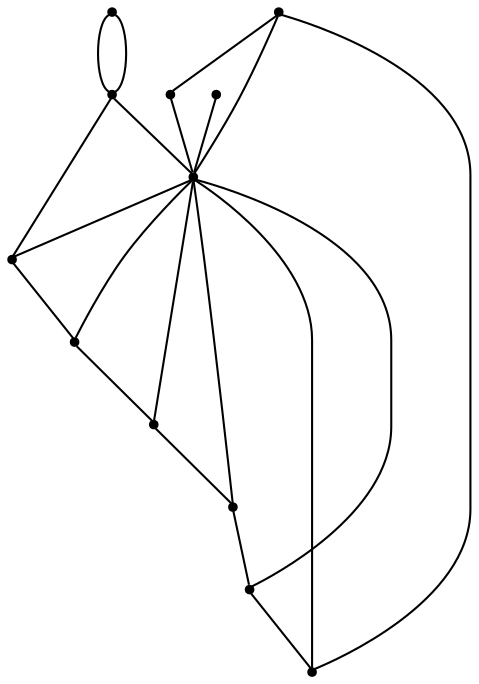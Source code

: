 graph {
  node [shape=point,comment="{\"directed\":false,\"doi\":\"10.1007/978-3-031-22203-0_11\",\"figure\":\"5 (1)\"}"]

  v0 [pos="1527.1839513252366,383.5033985466255"]
  v1 [pos="1457.5707854041277,331.2915886729312"]
  v2 [pos="1492.3752381526892,505.3253592064013"]
  v3 [pos="1457.570785404128,418.3095151872447"]
  v4 [pos="1353.1489063104716,366.096664065972"]
  v5 [pos="1422.7642342377821,557.5330994712392"]
  v6 [pos="1213.9215252593615,348.69504044175335"]
  v7 [pos="1353.15199034873,331.2915886729312"]
  v8 [pos="1318.3413059352338,574.9357603688089"]
  v9 [pos="1283.5377752187287,400.90476782029054"]
  v10 [pos="1248.7311604639654,470.5172554520826"]
  v11 [pos="1213.9215252593615,331.2915886729312"]

  v0 -- v1 [id="-1",pos="1527.1839513252366,383.5033985466255 1457.5707854041277,331.2915886729312 1457.5707854041277,331.2915886729312 1457.5707854041277,331.2915886729312"]
  v6 -- v4 [id="-4",pos="1213.9215252593615,348.69504044175335 1353.1489063104716,366.096664065972 1353.1489063104716,366.096664065972 1353.1489063104716,366.096664065972"]
  v6 -- v9 [id="-10",pos="1213.9215252593615,348.69504044175335 1283.5377752187287,400.90476782029054 1283.5377752187287,400.90476782029054 1283.5377752187287,400.90476782029054"]
  v2 -- v3 [id="-11",pos="1492.3752381526892,505.3253592064013 1457.570785404128,418.3095151872447 1457.570785404128,418.3095151872447 1457.570785404128,418.3095151872447"]
  v10 -- v8 [id="-12",pos="1248.7311604639654,470.5172554520826 1318.3413059352338,574.9357603688089 1318.3413059352338,574.9357603688089 1318.3413059352338,574.9357603688089"]
  v1 -- v4 [id="-13",pos="1457.5707854041277,331.2915886729312 1353.1489063104716,366.096664065972 1353.1489063104716,366.096664065972 1353.1489063104716,366.096664065972"]
  v3 -- v0 [id="-18",pos="1457.570785404128,418.3095151872447 1527.1839513252366,383.5033985466255 1527.1839513252366,383.5033985466255 1527.1839513252366,383.5033985466255"]
  v5 -- v2 [id="-20",pos="1422.7642342377821,557.5330994712392 1492.3752381526892,505.3253592064013 1492.3752381526892,505.3253592064013 1492.3752381526892,505.3253592064013"]
  v9 -- v10 [id="-21",pos="1283.5377752187287,400.90476782029054 1248.7311604639654,470.5172554520826 1248.7311604639654,470.5172554520826 1248.7311604639654,470.5172554520826"]
  v8 -- v5 [id="-24",pos="1318.3413059352338,574.9357603688089 1422.7642342377821,557.5330994712392 1422.7642342377821,557.5330994712392 1422.7642342377821,557.5330994712392"]
  v4 -- v5 [id="-30",pos="1353.1489063104716,366.096664065972 1422.7642342377821,557.5330994712392 1422.7642342377821,557.5330994712392 1422.7642342377821,557.5330994712392"]
  v4 -- v8 [id="-31",pos="1353.1489063104716,366.096664065972 1318.3413059352338,574.9357603688089 1318.3413059352338,574.9357603688089 1318.3413059352338,574.9357603688089"]
  v4 -- v9 [id="-32",pos="1353.1489063104716,366.096664065972 1283.5377752187287,400.90476782029054 1283.5377752187287,400.90476782029054 1283.5377752187287,400.90476782029054"]
  v4 -- v0 [id="-34",pos="1353.1489063104716,366.096664065972 1527.1839513252366,383.5033985466255 1527.1839513252366,383.5033985466255 1527.1839513252366,383.5033985466255"]
  v4 -- v10 [id="-35",pos="1353.1489063104716,366.096664065972 1248.7311604639654,470.5172554520826 1248.7311604639654,470.5172554520826 1248.7311604639654,470.5172554520826"]
  v4 -- v3 [id="-36",pos="1353.1489063104716,366.096664065972 1457.570785404128,418.3095151872447 1457.570785404128,418.3095151872447 1457.570785404128,418.3095151872447"]
  v4 -- v2 [id="-37",pos="1353.1489063104716,366.096664065972 1492.3752381526892,505.3253592064013 1492.3752381526892,505.3253592064013 1492.3752381526892,505.3253592064013"]
  v11 -- v6 [id="-2",pos="1213.9215252593615,331.2915886729312 1210.81796535678,335.0211308391861 1210.81796535678,335.0211308391861 1210.81796535678,335.0211308391861 1213.9215252593615,348.69504044175335 1213.9215252593615,348.69504044175335 1213.9215252593615,348.69504044175335"]
  v11 -- v6 [id="-3",pos="1213.9215252593615,331.2915886729312 1217.0272471681449,335.0211308391861 1217.0272471681449,335.0211308391861 1217.0272471681449,335.0211308391861 1213.9215252593615,348.69504044175335 1213.9215252593615,348.69504044175335 1213.9215252593615,348.69504044175335"]
  v7 -- v4 [id="-26",pos="1353.15199034873,331.2915886729312 1353.1489063104716,366.096664065972 1353.1489063104716,366.096664065972 1353.1489063104716,366.096664065972"]
}
